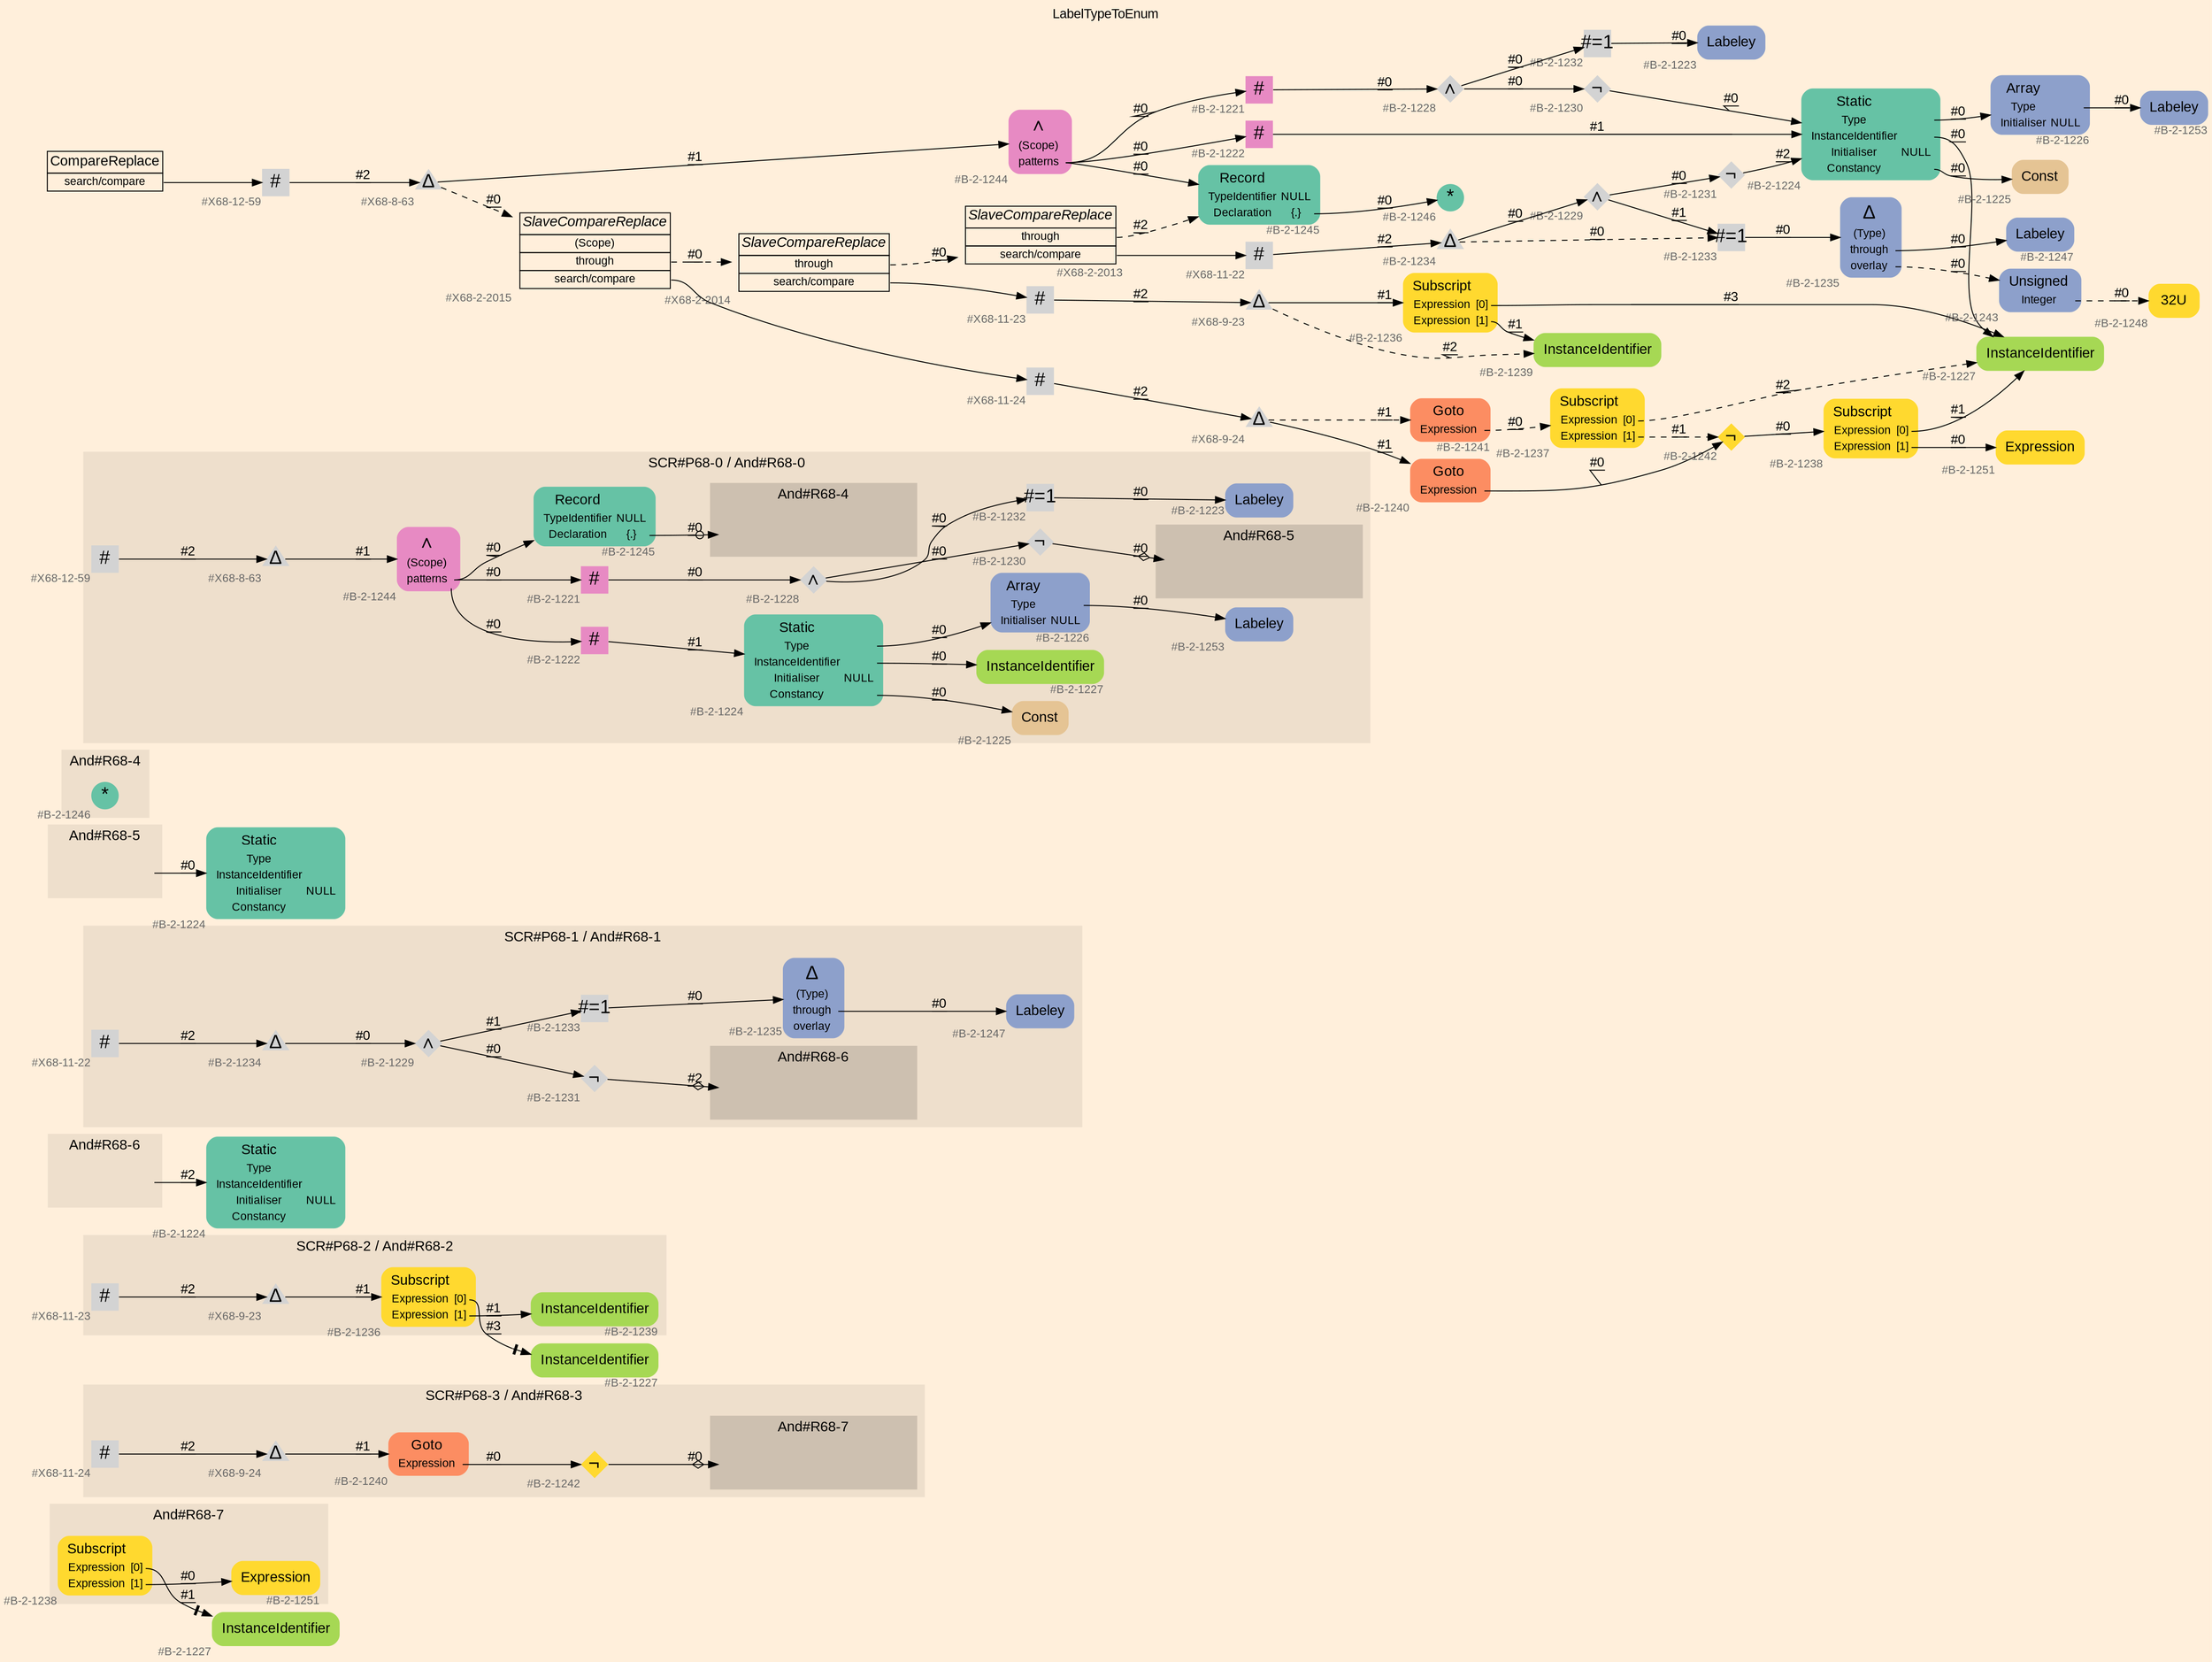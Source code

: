 digraph "LabelTypeToEnum" {
label = "LabelTypeToEnum"
labelloc = t
graph [
    rankdir = "LR"
    ranksep = 0.3
    bgcolor = antiquewhite1
    color = black
    fontcolor = black
    fontname = "Arial"
];
node [
    fontname = "Arial"
];
edge [
    fontname = "Arial"
];

// -------------------- figure And#R68-7 --------------------
// -------- region And#R68-7 ----------
subgraph "clusterAnd#R68-7" {
    label = "And#R68-7"
    style = "filled"
    color = antiquewhite2
    fontsize = "15"
    // -------- block And#R68-7/#B-2-1251 ----------
    "And#R68-7/#B-2-1251" [
        fillcolor = "/set28/6"
        xlabel = "#B-2-1251"
        fontsize = "12"
        fontcolor = grey40
        shape = "plaintext"
        label = <<TABLE BORDER="0" CELLBORDER="0" CELLSPACING="0">
         <TR><TD><FONT COLOR="black" POINT-SIZE="15">Expression</FONT></TD></TR>
        </TABLE>>
        style = "rounded,filled"
    ];
    
    // -------- block And#R68-7/#B-2-1238 ----------
    "And#R68-7/#B-2-1238" [
        fillcolor = "/set28/6"
        xlabel = "#B-2-1238"
        fontsize = "12"
        fontcolor = grey40
        shape = "plaintext"
        label = <<TABLE BORDER="0" CELLBORDER="0" CELLSPACING="0">
         <TR><TD><FONT COLOR="black" POINT-SIZE="15">Subscript</FONT></TD></TR>
         <TR><TD><FONT COLOR="black" POINT-SIZE="12">Expression</FONT></TD><TD PORT="port0"><FONT COLOR="black" POINT-SIZE="12">[0]</FONT></TD></TR>
         <TR><TD><FONT COLOR="black" POINT-SIZE="12">Expression</FONT></TD><TD PORT="port1"><FONT COLOR="black" POINT-SIZE="12">[1]</FONT></TD></TR>
        </TABLE>>
        style = "rounded,filled"
    ];
    
}

// -------- block And#R68-7/#B-2-1227 ----------
"And#R68-7/#B-2-1227" [
    fillcolor = "/set28/5"
    xlabel = "#B-2-1227"
    fontsize = "12"
    fontcolor = grey40
    shape = "plaintext"
    label = <<TABLE BORDER="0" CELLBORDER="0" CELLSPACING="0">
     <TR><TD><FONT COLOR="black" POINT-SIZE="15">InstanceIdentifier</FONT></TD></TR>
    </TABLE>>
    style = "rounded,filled"
];

"And#R68-7/#B-2-1238":port0 -> "And#R68-7/#B-2-1227" [
    arrowhead="normalnonetee"
    label = "#1"
    decorate = true
    color = black
    fontcolor = black
];

"And#R68-7/#B-2-1238":port1 -> "And#R68-7/#B-2-1251" [
    label = "#0"
    decorate = true
    color = black
    fontcolor = black
];


// -------------------- figure And#R68-3 --------------------
// -------- region And#R68-3 ----------
subgraph "clusterAnd#R68-3" {
    label = "SCR#P68-3 / And#R68-3"
    style = "filled"
    color = antiquewhite2
    fontsize = "15"
    // -------- block And#R68-3/#X68-11-24 ----------
    "And#R68-3/#X68-11-24" [
        xlabel = "#X68-11-24"
        fontsize = "12"
        fontcolor = grey40
        shape = "square"
        label = <<FONT COLOR="black" POINT-SIZE="20">#</FONT>>
        style = "filled"
        penwidth = 0.0
        fixedsize = true
        width = 0.4
        height = 0.4
    ];
    
    // -------- block And#R68-3/#X68-9-24 ----------
    "And#R68-3/#X68-9-24" [
        xlabel = "#X68-9-24"
        fontsize = "12"
        fontcolor = grey40
        shape = "triangle"
        label = <<FONT COLOR="black" POINT-SIZE="20">Δ</FONT>>
        style = "filled"
        penwidth = 0.0
        fixedsize = true
        width = 0.4
        height = 0.4
    ];
    
    // -------- block And#R68-3/#B-2-1242 ----------
    "And#R68-3/#B-2-1242" [
        fillcolor = "/set28/6"
        xlabel = "#B-2-1242"
        fontsize = "12"
        fontcolor = grey40
        shape = "diamond"
        label = <<FONT COLOR="black" POINT-SIZE="20">¬</FONT>>
        style = "filled"
        penwidth = 0.0
        fixedsize = true
        width = 0.4
        height = 0.4
    ];
    
    // -------- block And#R68-3/#B-2-1240 ----------
    "And#R68-3/#B-2-1240" [
        fillcolor = "/set28/2"
        xlabel = "#B-2-1240"
        fontsize = "12"
        fontcolor = grey40
        shape = "plaintext"
        label = <<TABLE BORDER="0" CELLBORDER="0" CELLSPACING="0">
         <TR><TD><FONT COLOR="black" POINT-SIZE="15">Goto</FONT></TD></TR>
         <TR><TD><FONT COLOR="black" POINT-SIZE="12">Expression</FONT></TD><TD PORT="port0"></TD></TR>
        </TABLE>>
        style = "rounded,filled"
    ];
    
    // -------- region And#R68-3/And#R68-7 ----------
    subgraph "clusterAnd#R68-3/And#R68-7" {
        label = "And#R68-7"
        style = "filled"
        color = antiquewhite3
        fontsize = "15"
        // -------- block And#R68-3/And#R68-7/#B-2-1238 ----------
        "And#R68-3/And#R68-7/#B-2-1238" [
            fillcolor = "/set28/6"
            xlabel = "#B-2-1238"
            fontsize = "12"
            fontcolor = grey40
            shape = "none"
            style = "invisible"
        ];
        
    }
    
}

"And#R68-3/#X68-11-24" -> "And#R68-3/#X68-9-24" [
    label = "#2"
    decorate = true
    color = black
    fontcolor = black
];

"And#R68-3/#X68-9-24" -> "And#R68-3/#B-2-1240" [
    label = "#1"
    decorate = true
    color = black
    fontcolor = black
];

"And#R68-3/#B-2-1242" -> "And#R68-3/And#R68-7/#B-2-1238" [
    arrowhead="normalnoneodiamond"
    label = "#0"
    decorate = true
    color = black
    fontcolor = black
];

"And#R68-3/#B-2-1240":port0 -> "And#R68-3/#B-2-1242" [
    label = "#0"
    decorate = true
    color = black
    fontcolor = black
];


// -------------------- figure And#R68-2 --------------------
// -------- region And#R68-2 ----------
subgraph "clusterAnd#R68-2" {
    label = "SCR#P68-2 / And#R68-2"
    style = "filled"
    color = antiquewhite2
    fontsize = "15"
    // -------- block And#R68-2/#B-2-1236 ----------
    "And#R68-2/#B-2-1236" [
        fillcolor = "/set28/6"
        xlabel = "#B-2-1236"
        fontsize = "12"
        fontcolor = grey40
        shape = "plaintext"
        label = <<TABLE BORDER="0" CELLBORDER="0" CELLSPACING="0">
         <TR><TD><FONT COLOR="black" POINT-SIZE="15">Subscript</FONT></TD></TR>
         <TR><TD><FONT COLOR="black" POINT-SIZE="12">Expression</FONT></TD><TD PORT="port0"><FONT COLOR="black" POINT-SIZE="12">[0]</FONT></TD></TR>
         <TR><TD><FONT COLOR="black" POINT-SIZE="12">Expression</FONT></TD><TD PORT="port1"><FONT COLOR="black" POINT-SIZE="12">[1]</FONT></TD></TR>
        </TABLE>>
        style = "rounded,filled"
    ];
    
    // -------- block And#R68-2/#X68-11-23 ----------
    "And#R68-2/#X68-11-23" [
        xlabel = "#X68-11-23"
        fontsize = "12"
        fontcolor = grey40
        shape = "square"
        label = <<FONT COLOR="black" POINT-SIZE="20">#</FONT>>
        style = "filled"
        penwidth = 0.0
        fixedsize = true
        width = 0.4
        height = 0.4
    ];
    
    // -------- block And#R68-2/#X68-9-23 ----------
    "And#R68-2/#X68-9-23" [
        xlabel = "#X68-9-23"
        fontsize = "12"
        fontcolor = grey40
        shape = "triangle"
        label = <<FONT COLOR="black" POINT-SIZE="20">Δ</FONT>>
        style = "filled"
        penwidth = 0.0
        fixedsize = true
        width = 0.4
        height = 0.4
    ];
    
    // -------- block And#R68-2/#B-2-1239 ----------
    "And#R68-2/#B-2-1239" [
        fillcolor = "/set28/5"
        xlabel = "#B-2-1239"
        fontsize = "12"
        fontcolor = grey40
        shape = "plaintext"
        label = <<TABLE BORDER="0" CELLBORDER="0" CELLSPACING="0">
         <TR><TD><FONT COLOR="black" POINT-SIZE="15">InstanceIdentifier</FONT></TD></TR>
        </TABLE>>
        style = "rounded,filled"
    ];
    
}

// -------- block And#R68-2/#B-2-1227 ----------
"And#R68-2/#B-2-1227" [
    fillcolor = "/set28/5"
    xlabel = "#B-2-1227"
    fontsize = "12"
    fontcolor = grey40
    shape = "plaintext"
    label = <<TABLE BORDER="0" CELLBORDER="0" CELLSPACING="0">
     <TR><TD><FONT COLOR="black" POINT-SIZE="15">InstanceIdentifier</FONT></TD></TR>
    </TABLE>>
    style = "rounded,filled"
];

"And#R68-2/#B-2-1236":port0 -> "And#R68-2/#B-2-1227" [
    arrowhead="normalnonetee"
    label = "#3"
    decorate = true
    color = black
    fontcolor = black
];

"And#R68-2/#B-2-1236":port1 -> "And#R68-2/#B-2-1239" [
    label = "#1"
    decorate = true
    color = black
    fontcolor = black
];

"And#R68-2/#X68-11-23" -> "And#R68-2/#X68-9-23" [
    label = "#2"
    decorate = true
    color = black
    fontcolor = black
];

"And#R68-2/#X68-9-23" -> "And#R68-2/#B-2-1236" [
    label = "#1"
    decorate = true
    color = black
    fontcolor = black
];


// -------------------- figure And#R68-6 --------------------
// -------- region And#R68-6 ----------
subgraph "clusterAnd#R68-6" {
    label = "And#R68-6"
    style = "filled"
    color = antiquewhite2
    fontsize = "15"
    // -------- block And#R68-6/IRIP ----------
    "And#R68-6/IRIP" [
        fontsize = "12"
        fontcolor = grey40
        shape = "none"
        style = "invisible"
    ];
    
}

// -------- block And#R68-6/#B-2-1224 ----------
"And#R68-6/#B-2-1224" [
    fillcolor = "/set28/1"
    xlabel = "#B-2-1224"
    fontsize = "12"
    fontcolor = grey40
    shape = "plaintext"
    label = <<TABLE BORDER="0" CELLBORDER="0" CELLSPACING="0">
     <TR><TD><FONT COLOR="black" POINT-SIZE="15">Static</FONT></TD></TR>
     <TR><TD><FONT COLOR="black" POINT-SIZE="12">Type</FONT></TD><TD PORT="port0"></TD></TR>
     <TR><TD><FONT COLOR="black" POINT-SIZE="12">InstanceIdentifier</FONT></TD><TD PORT="port1"></TD></TR>
     <TR><TD><FONT COLOR="black" POINT-SIZE="12">Initialiser</FONT></TD><TD PORT="port2"><FONT COLOR="black" POINT-SIZE="12">NULL</FONT></TD></TR>
     <TR><TD><FONT COLOR="black" POINT-SIZE="12">Constancy</FONT></TD><TD PORT="port3"></TD></TR>
    </TABLE>>
    style = "rounded,filled"
];

"And#R68-6/IRIP" -> "And#R68-6/#B-2-1224" [
    label = "#2"
    decorate = true
    color = black
    fontcolor = black
];


// -------------------- figure And#R68-1 --------------------
// -------- region And#R68-1 ----------
subgraph "clusterAnd#R68-1" {
    label = "SCR#P68-1 / And#R68-1"
    style = "filled"
    color = antiquewhite2
    fontsize = "15"
    // -------- block And#R68-1/#B-2-1229 ----------
    "And#R68-1/#B-2-1229" [
        xlabel = "#B-2-1229"
        fontsize = "12"
        fontcolor = grey40
        shape = "diamond"
        label = <<FONT COLOR="black" POINT-SIZE="20">∧</FONT>>
        style = "filled"
        penwidth = 0.0
        fixedsize = true
        width = 0.4
        height = 0.4
    ];
    
    // -------- block And#R68-1/#B-2-1247 ----------
    "And#R68-1/#B-2-1247" [
        fillcolor = "/set28/3"
        xlabel = "#B-2-1247"
        fontsize = "12"
        fontcolor = grey40
        shape = "plaintext"
        label = <<TABLE BORDER="0" CELLBORDER="0" CELLSPACING="0">
         <TR><TD><FONT COLOR="black" POINT-SIZE="15">Labeley</FONT></TD></TR>
        </TABLE>>
        style = "rounded,filled"
    ];
    
    // -------- block And#R68-1/#B-2-1231 ----------
    "And#R68-1/#B-2-1231" [
        xlabel = "#B-2-1231"
        fontsize = "12"
        fontcolor = grey40
        shape = "diamond"
        label = <<FONT COLOR="black" POINT-SIZE="20">¬</FONT>>
        style = "filled"
        penwidth = 0.0
        fixedsize = true
        width = 0.4
        height = 0.4
    ];
    
    // -------- block And#R68-1/#X68-11-22 ----------
    "And#R68-1/#X68-11-22" [
        xlabel = "#X68-11-22"
        fontsize = "12"
        fontcolor = grey40
        shape = "square"
        label = <<FONT COLOR="black" POINT-SIZE="20">#</FONT>>
        style = "filled"
        penwidth = 0.0
        fixedsize = true
        width = 0.4
        height = 0.4
    ];
    
    // -------- block And#R68-1/#B-2-1234 ----------
    "And#R68-1/#B-2-1234" [
        xlabel = "#B-2-1234"
        fontsize = "12"
        fontcolor = grey40
        shape = "triangle"
        label = <<FONT COLOR="black" POINT-SIZE="20">Δ</FONT>>
        style = "filled"
        penwidth = 0.0
        fixedsize = true
        width = 0.4
        height = 0.4
    ];
    
    // -------- block And#R68-1/#B-2-1233 ----------
    "And#R68-1/#B-2-1233" [
        xlabel = "#B-2-1233"
        fontsize = "12"
        fontcolor = grey40
        shape = "square"
        label = <<FONT COLOR="black" POINT-SIZE="20">#=1</FONT>>
        style = "filled"
        penwidth = 0.0
        fixedsize = true
        width = 0.4
        height = 0.4
    ];
    
    // -------- block And#R68-1/#B-2-1235 ----------
    "And#R68-1/#B-2-1235" [
        fillcolor = "/set28/3"
        xlabel = "#B-2-1235"
        fontsize = "12"
        fontcolor = grey40
        shape = "plaintext"
        label = <<TABLE BORDER="0" CELLBORDER="0" CELLSPACING="0">
         <TR><TD><FONT COLOR="black" POINT-SIZE="20">Δ</FONT></TD></TR>
         <TR><TD><FONT COLOR="black" POINT-SIZE="12">(Type)</FONT></TD><TD PORT="port0"></TD></TR>
         <TR><TD><FONT COLOR="black" POINT-SIZE="12">through</FONT></TD><TD PORT="port1"></TD></TR>
         <TR><TD><FONT COLOR="black" POINT-SIZE="12">overlay</FONT></TD><TD PORT="port2"></TD></TR>
        </TABLE>>
        style = "rounded,filled"
    ];
    
    // -------- region And#R68-1/And#R68-6 ----------
    subgraph "clusterAnd#R68-1/And#R68-6" {
        label = "And#R68-6"
        style = "filled"
        color = antiquewhite3
        fontsize = "15"
        // -------- block And#R68-1/And#R68-6/#B-2-1224 ----------
        "And#R68-1/And#R68-6/#B-2-1224" [
            fillcolor = "/set28/1"
            xlabel = "#B-2-1224"
            fontsize = "12"
            fontcolor = grey40
            shape = "none"
            style = "invisible"
        ];
        
    }
    
}

"And#R68-1/#B-2-1229" -> "And#R68-1/#B-2-1233" [
    label = "#1"
    decorate = true
    color = black
    fontcolor = black
];

"And#R68-1/#B-2-1229" -> "And#R68-1/#B-2-1231" [
    label = "#0"
    decorate = true
    color = black
    fontcolor = black
];

"And#R68-1/#B-2-1231" -> "And#R68-1/And#R68-6/#B-2-1224" [
    arrowhead="normalnoneodiamond"
    label = "#2"
    decorate = true
    color = black
    fontcolor = black
];

"And#R68-1/#X68-11-22" -> "And#R68-1/#B-2-1234" [
    label = "#2"
    decorate = true
    color = black
    fontcolor = black
];

"And#R68-1/#B-2-1234" -> "And#R68-1/#B-2-1229" [
    label = "#0"
    decorate = true
    color = black
    fontcolor = black
];

"And#R68-1/#B-2-1233" -> "And#R68-1/#B-2-1235" [
    label = "#0"
    decorate = true
    color = black
    fontcolor = black
];

"And#R68-1/#B-2-1235":port1 -> "And#R68-1/#B-2-1247" [
    label = "#0"
    decorate = true
    color = black
    fontcolor = black
];


// -------------------- figure And#R68-5 --------------------
// -------- region And#R68-5 ----------
subgraph "clusterAnd#R68-5" {
    label = "And#R68-5"
    style = "filled"
    color = antiquewhite2
    fontsize = "15"
    // -------- block And#R68-5/IRIP ----------
    "And#R68-5/IRIP" [
        fontsize = "12"
        fontcolor = grey40
        shape = "none"
        style = "invisible"
    ];
    
}

// -------- block And#R68-5/#B-2-1224 ----------
"And#R68-5/#B-2-1224" [
    fillcolor = "/set28/1"
    xlabel = "#B-2-1224"
    fontsize = "12"
    fontcolor = grey40
    shape = "plaintext"
    label = <<TABLE BORDER="0" CELLBORDER="0" CELLSPACING="0">
     <TR><TD><FONT COLOR="black" POINT-SIZE="15">Static</FONT></TD></TR>
     <TR><TD><FONT COLOR="black" POINT-SIZE="12">Type</FONT></TD><TD PORT="port0"></TD></TR>
     <TR><TD><FONT COLOR="black" POINT-SIZE="12">InstanceIdentifier</FONT></TD><TD PORT="port1"></TD></TR>
     <TR><TD><FONT COLOR="black" POINT-SIZE="12">Initialiser</FONT></TD><TD PORT="port2"><FONT COLOR="black" POINT-SIZE="12">NULL</FONT></TD></TR>
     <TR><TD><FONT COLOR="black" POINT-SIZE="12">Constancy</FONT></TD><TD PORT="port3"></TD></TR>
    </TABLE>>
    style = "rounded,filled"
];

"And#R68-5/IRIP" -> "And#R68-5/#B-2-1224" [
    label = "#0"
    decorate = true
    color = black
    fontcolor = black
];


// -------------------- figure And#R68-4 --------------------
// -------- region And#R68-4 ----------
subgraph "clusterAnd#R68-4" {
    label = "And#R68-4"
    style = "filled"
    color = antiquewhite2
    fontsize = "15"
    // -------- block And#R68-4/#B-2-1246 ----------
    "And#R68-4/#B-2-1246" [
        fillcolor = "/set28/1"
        xlabel = "#B-2-1246"
        fontsize = "12"
        fontcolor = grey40
        shape = "circle"
        label = <<FONT COLOR="black" POINT-SIZE="20">*</FONT>>
        style = "filled"
        penwidth = 0.0
        fixedsize = true
        width = 0.4
        height = 0.4
    ];
    
}


// -------------------- figure And#R68-0 --------------------
// -------- region And#R68-0 ----------
subgraph "clusterAnd#R68-0" {
    label = "SCR#P68-0 / And#R68-0"
    style = "filled"
    color = antiquewhite2
    fontsize = "15"
    // -------- block And#R68-0/#B-2-1228 ----------
    "And#R68-0/#B-2-1228" [
        xlabel = "#B-2-1228"
        fontsize = "12"
        fontcolor = grey40
        shape = "diamond"
        label = <<FONT COLOR="black" POINT-SIZE="20">∧</FONT>>
        style = "filled"
        penwidth = 0.0
        fixedsize = true
        width = 0.4
        height = 0.4
    ];
    
    // -------- block And#R68-0/#X68-8-63 ----------
    "And#R68-0/#X68-8-63" [
        xlabel = "#X68-8-63"
        fontsize = "12"
        fontcolor = grey40
        shape = "triangle"
        label = <<FONT COLOR="black" POINT-SIZE="20">Δ</FONT>>
        style = "filled"
        penwidth = 0.0
        fixedsize = true
        width = 0.4
        height = 0.4
    ];
    
    // -------- block And#R68-0/#X68-12-59 ----------
    "And#R68-0/#X68-12-59" [
        xlabel = "#X68-12-59"
        fontsize = "12"
        fontcolor = grey40
        shape = "square"
        label = <<FONT COLOR="black" POINT-SIZE="20">#</FONT>>
        style = "filled"
        penwidth = 0.0
        fixedsize = true
        width = 0.4
        height = 0.4
    ];
    
    // -------- block And#R68-0/#B-2-1232 ----------
    "And#R68-0/#B-2-1232" [
        xlabel = "#B-2-1232"
        fontsize = "12"
        fontcolor = grey40
        shape = "square"
        label = <<FONT COLOR="black" POINT-SIZE="20">#=1</FONT>>
        style = "filled"
        penwidth = 0.0
        fixedsize = true
        width = 0.4
        height = 0.4
    ];
    
    // -------- block And#R68-0/#B-2-1222 ----------
    "And#R68-0/#B-2-1222" [
        fillcolor = "/set28/4"
        xlabel = "#B-2-1222"
        fontsize = "12"
        fontcolor = grey40
        shape = "square"
        label = <<FONT COLOR="black" POINT-SIZE="20">#</FONT>>
        style = "filled"
        penwidth = 0.0
        fixedsize = true
        width = 0.4
        height = 0.4
    ];
    
    // -------- block And#R68-0/#B-2-1224 ----------
    "And#R68-0/#B-2-1224" [
        fillcolor = "/set28/1"
        xlabel = "#B-2-1224"
        fontsize = "12"
        fontcolor = grey40
        shape = "plaintext"
        label = <<TABLE BORDER="0" CELLBORDER="0" CELLSPACING="0">
         <TR><TD><FONT COLOR="black" POINT-SIZE="15">Static</FONT></TD></TR>
         <TR><TD><FONT COLOR="black" POINT-SIZE="12">Type</FONT></TD><TD PORT="port0"></TD></TR>
         <TR><TD><FONT COLOR="black" POINT-SIZE="12">InstanceIdentifier</FONT></TD><TD PORT="port1"></TD></TR>
         <TR><TD><FONT COLOR="black" POINT-SIZE="12">Initialiser</FONT></TD><TD PORT="port2"><FONT COLOR="black" POINT-SIZE="12">NULL</FONT></TD></TR>
         <TR><TD><FONT COLOR="black" POINT-SIZE="12">Constancy</FONT></TD><TD PORT="port3"></TD></TR>
        </TABLE>>
        style = "rounded,filled"
    ];
    
    // -------- block And#R68-0/#B-2-1227 ----------
    "And#R68-0/#B-2-1227" [
        fillcolor = "/set28/5"
        xlabel = "#B-2-1227"
        fontsize = "12"
        fontcolor = grey40
        shape = "plaintext"
        label = <<TABLE BORDER="0" CELLBORDER="0" CELLSPACING="0">
         <TR><TD><FONT COLOR="black" POINT-SIZE="15">InstanceIdentifier</FONT></TD></TR>
        </TABLE>>
        style = "rounded,filled"
    ];
    
    // -------- block And#R68-0/#B-2-1244 ----------
    "And#R68-0/#B-2-1244" [
        fillcolor = "/set28/4"
        xlabel = "#B-2-1244"
        fontsize = "12"
        fontcolor = grey40
        shape = "plaintext"
        label = <<TABLE BORDER="0" CELLBORDER="0" CELLSPACING="0">
         <TR><TD><FONT COLOR="black" POINT-SIZE="20">∧</FONT></TD></TR>
         <TR><TD><FONT COLOR="black" POINT-SIZE="12">(Scope)</FONT></TD><TD PORT="port0"></TD></TR>
         <TR><TD><FONT COLOR="black" POINT-SIZE="12">patterns</FONT></TD><TD PORT="port1"></TD></TR>
        </TABLE>>
        style = "rounded,filled"
    ];
    
    // -------- block And#R68-0/#B-2-1221 ----------
    "And#R68-0/#B-2-1221" [
        fillcolor = "/set28/4"
        xlabel = "#B-2-1221"
        fontsize = "12"
        fontcolor = grey40
        shape = "square"
        label = <<FONT COLOR="black" POINT-SIZE="20">#</FONT>>
        style = "filled"
        penwidth = 0.0
        fixedsize = true
        width = 0.4
        height = 0.4
    ];
    
    // -------- block And#R68-0/#B-2-1226 ----------
    "And#R68-0/#B-2-1226" [
        fillcolor = "/set28/3"
        xlabel = "#B-2-1226"
        fontsize = "12"
        fontcolor = grey40
        shape = "plaintext"
        label = <<TABLE BORDER="0" CELLBORDER="0" CELLSPACING="0">
         <TR><TD><FONT COLOR="black" POINT-SIZE="15">Array</FONT></TD></TR>
         <TR><TD><FONT COLOR="black" POINT-SIZE="12">Type</FONT></TD><TD PORT="port0"></TD></TR>
         <TR><TD><FONT COLOR="black" POINT-SIZE="12">Initialiser</FONT></TD><TD PORT="port1"><FONT COLOR="black" POINT-SIZE="12">NULL</FONT></TD></TR>
        </TABLE>>
        style = "rounded,filled"
    ];
    
    // -------- block And#R68-0/#B-2-1223 ----------
    "And#R68-0/#B-2-1223" [
        fillcolor = "/set28/3"
        xlabel = "#B-2-1223"
        fontsize = "12"
        fontcolor = grey40
        shape = "plaintext"
        label = <<TABLE BORDER="0" CELLBORDER="0" CELLSPACING="0">
         <TR><TD><FONT COLOR="black" POINT-SIZE="15">Labeley</FONT></TD></TR>
        </TABLE>>
        style = "rounded,filled"
    ];
    
    // -------- block And#R68-0/#B-2-1225 ----------
    "And#R68-0/#B-2-1225" [
        fillcolor = "/set28/7"
        xlabel = "#B-2-1225"
        fontsize = "12"
        fontcolor = grey40
        shape = "plaintext"
        label = <<TABLE BORDER="0" CELLBORDER="0" CELLSPACING="0">
         <TR><TD><FONT COLOR="black" POINT-SIZE="15">Const</FONT></TD></TR>
        </TABLE>>
        style = "rounded,filled"
    ];
    
    // -------- block And#R68-0/#B-2-1245 ----------
    "And#R68-0/#B-2-1245" [
        fillcolor = "/set28/1"
        xlabel = "#B-2-1245"
        fontsize = "12"
        fontcolor = grey40
        shape = "plaintext"
        label = <<TABLE BORDER="0" CELLBORDER="0" CELLSPACING="0">
         <TR><TD><FONT COLOR="black" POINT-SIZE="15">Record</FONT></TD></TR>
         <TR><TD><FONT COLOR="black" POINT-SIZE="12">TypeIdentifier</FONT></TD><TD PORT="port0"><FONT COLOR="black" POINT-SIZE="12">NULL</FONT></TD></TR>
         <TR><TD><FONT COLOR="black" POINT-SIZE="12">Declaration</FONT></TD><TD PORT="port1"><FONT COLOR="black" POINT-SIZE="12">{.}</FONT></TD></TR>
        </TABLE>>
        style = "rounded,filled"
    ];
    
    // -------- block And#R68-0/#B-2-1230 ----------
    "And#R68-0/#B-2-1230" [
        xlabel = "#B-2-1230"
        fontsize = "12"
        fontcolor = grey40
        shape = "diamond"
        label = <<FONT COLOR="black" POINT-SIZE="20">¬</FONT>>
        style = "filled"
        penwidth = 0.0
        fixedsize = true
        width = 0.4
        height = 0.4
    ];
    
    // -------- block And#R68-0/#B-2-1253 ----------
    "And#R68-0/#B-2-1253" [
        fillcolor = "/set28/3"
        xlabel = "#B-2-1253"
        fontsize = "12"
        fontcolor = grey40
        shape = "plaintext"
        label = <<TABLE BORDER="0" CELLBORDER="0" CELLSPACING="0">
         <TR><TD><FONT COLOR="black" POINT-SIZE="15">Labeley</FONT></TD></TR>
        </TABLE>>
        style = "rounded,filled"
    ];
    
    // -------- region And#R68-0/And#R68-4 ----------
    subgraph "clusterAnd#R68-0/And#R68-4" {
        label = "And#R68-4"
        style = "filled"
        color = antiquewhite3
        fontsize = "15"
        // -------- block And#R68-0/And#R68-4/#B-2-1246 ----------
        "And#R68-0/And#R68-4/#B-2-1246" [
            fillcolor = "/set28/1"
            xlabel = "#B-2-1246"
            fontsize = "12"
            fontcolor = grey40
            shape = "none"
            style = "invisible"
        ];
        
    }
    
    // -------- region And#R68-0/And#R68-5 ----------
    subgraph "clusterAnd#R68-0/And#R68-5" {
        label = "And#R68-5"
        style = "filled"
        color = antiquewhite3
        fontsize = "15"
        // -------- block And#R68-0/And#R68-5/#B-2-1224 ----------
        "And#R68-0/And#R68-5/#B-2-1224" [
            fillcolor = "/set28/1"
            xlabel = "#B-2-1224"
            fontsize = "12"
            fontcolor = grey40
            shape = "none"
            style = "invisible"
        ];
        
    }
    
}

"And#R68-0/#B-2-1228" -> "And#R68-0/#B-2-1232" [
    label = "#0"
    decorate = true
    color = black
    fontcolor = black
];

"And#R68-0/#B-2-1228" -> "And#R68-0/#B-2-1230" [
    label = "#0"
    decorate = true
    color = black
    fontcolor = black
];

"And#R68-0/#X68-8-63" -> "And#R68-0/#B-2-1244" [
    label = "#1"
    decorate = true
    color = black
    fontcolor = black
];

"And#R68-0/#X68-12-59" -> "And#R68-0/#X68-8-63" [
    label = "#2"
    decorate = true
    color = black
    fontcolor = black
];

"And#R68-0/#B-2-1232" -> "And#R68-0/#B-2-1223" [
    label = "#0"
    decorate = true
    color = black
    fontcolor = black
];

"And#R68-0/#B-2-1222" -> "And#R68-0/#B-2-1224" [
    label = "#1"
    decorate = true
    color = black
    fontcolor = black
];

"And#R68-0/#B-2-1224":port0 -> "And#R68-0/#B-2-1226" [
    label = "#0"
    decorate = true
    color = black
    fontcolor = black
];

"And#R68-0/#B-2-1224":port1 -> "And#R68-0/#B-2-1227" [
    label = "#0"
    decorate = true
    color = black
    fontcolor = black
];

"And#R68-0/#B-2-1224":port3 -> "And#R68-0/#B-2-1225" [
    label = "#0"
    decorate = true
    color = black
    fontcolor = black
];

"And#R68-0/#B-2-1244":port1 -> "And#R68-0/#B-2-1245" [
    label = "#0"
    decorate = true
    color = black
    fontcolor = black
];

"And#R68-0/#B-2-1244":port1 -> "And#R68-0/#B-2-1221" [
    label = "#0"
    decorate = true
    color = black
    fontcolor = black
];

"And#R68-0/#B-2-1244":port1 -> "And#R68-0/#B-2-1222" [
    label = "#0"
    decorate = true
    color = black
    fontcolor = black
];

"And#R68-0/#B-2-1221" -> "And#R68-0/#B-2-1228" [
    label = "#0"
    decorate = true
    color = black
    fontcolor = black
];

"And#R68-0/#B-2-1226":port0 -> "And#R68-0/#B-2-1253" [
    label = "#0"
    decorate = true
    color = black
    fontcolor = black
];

"And#R68-0/#B-2-1245":port1 -> "And#R68-0/And#R68-4/#B-2-1246" [
    arrowhead="normalnoneodot"
    label = "#0"
    decorate = true
    color = black
    fontcolor = black
];

"And#R68-0/#B-2-1230" -> "And#R68-0/And#R68-5/#B-2-1224" [
    arrowhead="normalnoneodiamond"
    label = "#0"
    decorate = true
    color = black
    fontcolor = black
];


// -------------------- transformation figure --------------------
// -------- block CR#X68-10-68 ----------
"CR#X68-10-68" [
    fillcolor = antiquewhite1
    fontsize = "12"
    fontcolor = grey40
    shape = "plaintext"
    label = <<TABLE BORDER="0" CELLBORDER="1" CELLSPACING="0">
     <TR><TD><FONT COLOR="black" POINT-SIZE="15">CompareReplace</FONT></TD></TR>
     <TR><TD PORT="port0"><FONT COLOR="black" POINT-SIZE="12">search/compare</FONT></TD></TR>
    </TABLE>>
    style = "filled"
    color = black
];

// -------- block #X68-12-59 ----------
"#X68-12-59" [
    xlabel = "#X68-12-59"
    fontsize = "12"
    fontcolor = grey40
    shape = "square"
    label = <<FONT COLOR="black" POINT-SIZE="20">#</FONT>>
    style = "filled"
    penwidth = 0.0
    fixedsize = true
    width = 0.4
    height = 0.4
];

// -------- block #X68-8-63 ----------
"#X68-8-63" [
    xlabel = "#X68-8-63"
    fontsize = "12"
    fontcolor = grey40
    shape = "triangle"
    label = <<FONT COLOR="black" POINT-SIZE="20">Δ</FONT>>
    style = "filled"
    penwidth = 0.0
    fixedsize = true
    width = 0.4
    height = 0.4
];

// -------- block #B-2-1244 ----------
"#B-2-1244" [
    fillcolor = "/set28/4"
    xlabel = "#B-2-1244"
    fontsize = "12"
    fontcolor = grey40
    shape = "plaintext"
    label = <<TABLE BORDER="0" CELLBORDER="0" CELLSPACING="0">
     <TR><TD><FONT COLOR="black" POINT-SIZE="20">∧</FONT></TD></TR>
     <TR><TD><FONT COLOR="black" POINT-SIZE="12">(Scope)</FONT></TD><TD PORT="port0"></TD></TR>
     <TR><TD><FONT COLOR="black" POINT-SIZE="12">patterns</FONT></TD><TD PORT="port1"></TD></TR>
    </TABLE>>
    style = "rounded,filled"
];

// -------- block #B-2-1245 ----------
"#B-2-1245" [
    fillcolor = "/set28/1"
    xlabel = "#B-2-1245"
    fontsize = "12"
    fontcolor = grey40
    shape = "plaintext"
    label = <<TABLE BORDER="0" CELLBORDER="0" CELLSPACING="0">
     <TR><TD><FONT COLOR="black" POINT-SIZE="15">Record</FONT></TD></TR>
     <TR><TD><FONT COLOR="black" POINT-SIZE="12">TypeIdentifier</FONT></TD><TD PORT="port0"><FONT COLOR="black" POINT-SIZE="12">NULL</FONT></TD></TR>
     <TR><TD><FONT COLOR="black" POINT-SIZE="12">Declaration</FONT></TD><TD PORT="port1"><FONT COLOR="black" POINT-SIZE="12">{.}</FONT></TD></TR>
    </TABLE>>
    style = "rounded,filled"
];

// -------- block #B-2-1246 ----------
"#B-2-1246" [
    fillcolor = "/set28/1"
    xlabel = "#B-2-1246"
    fontsize = "12"
    fontcolor = grey40
    shape = "circle"
    label = <<FONT COLOR="black" POINT-SIZE="20">*</FONT>>
    style = "filled"
    penwidth = 0.0
    fixedsize = true
    width = 0.4
    height = 0.4
];

// -------- block #B-2-1221 ----------
"#B-2-1221" [
    fillcolor = "/set28/4"
    xlabel = "#B-2-1221"
    fontsize = "12"
    fontcolor = grey40
    shape = "square"
    label = <<FONT COLOR="black" POINT-SIZE="20">#</FONT>>
    style = "filled"
    penwidth = 0.0
    fixedsize = true
    width = 0.4
    height = 0.4
];

// -------- block #B-2-1228 ----------
"#B-2-1228" [
    xlabel = "#B-2-1228"
    fontsize = "12"
    fontcolor = grey40
    shape = "diamond"
    label = <<FONT COLOR="black" POINT-SIZE="20">∧</FONT>>
    style = "filled"
    penwidth = 0.0
    fixedsize = true
    width = 0.4
    height = 0.4
];

// -------- block #B-2-1232 ----------
"#B-2-1232" [
    xlabel = "#B-2-1232"
    fontsize = "12"
    fontcolor = grey40
    shape = "square"
    label = <<FONT COLOR="black" POINT-SIZE="20">#=1</FONT>>
    style = "filled"
    penwidth = 0.0
    fixedsize = true
    width = 0.4
    height = 0.4
];

// -------- block #B-2-1223 ----------
"#B-2-1223" [
    fillcolor = "/set28/3"
    xlabel = "#B-2-1223"
    fontsize = "12"
    fontcolor = grey40
    shape = "plaintext"
    label = <<TABLE BORDER="0" CELLBORDER="0" CELLSPACING="0">
     <TR><TD><FONT COLOR="black" POINT-SIZE="15">Labeley</FONT></TD></TR>
    </TABLE>>
    style = "rounded,filled"
];

// -------- block #B-2-1230 ----------
"#B-2-1230" [
    xlabel = "#B-2-1230"
    fontsize = "12"
    fontcolor = grey40
    shape = "diamond"
    label = <<FONT COLOR="black" POINT-SIZE="20">¬</FONT>>
    style = "filled"
    penwidth = 0.0
    fixedsize = true
    width = 0.4
    height = 0.4
];

// -------- block #B-2-1224 ----------
"#B-2-1224" [
    fillcolor = "/set28/1"
    xlabel = "#B-2-1224"
    fontsize = "12"
    fontcolor = grey40
    shape = "plaintext"
    label = <<TABLE BORDER="0" CELLBORDER="0" CELLSPACING="0">
     <TR><TD><FONT COLOR="black" POINT-SIZE="15">Static</FONT></TD></TR>
     <TR><TD><FONT COLOR="black" POINT-SIZE="12">Type</FONT></TD><TD PORT="port0"></TD></TR>
     <TR><TD><FONT COLOR="black" POINT-SIZE="12">InstanceIdentifier</FONT></TD><TD PORT="port1"></TD></TR>
     <TR><TD><FONT COLOR="black" POINT-SIZE="12">Initialiser</FONT></TD><TD PORT="port2"><FONT COLOR="black" POINT-SIZE="12">NULL</FONT></TD></TR>
     <TR><TD><FONT COLOR="black" POINT-SIZE="12">Constancy</FONT></TD><TD PORT="port3"></TD></TR>
    </TABLE>>
    style = "rounded,filled"
];

// -------- block #B-2-1226 ----------
"#B-2-1226" [
    fillcolor = "/set28/3"
    xlabel = "#B-2-1226"
    fontsize = "12"
    fontcolor = grey40
    shape = "plaintext"
    label = <<TABLE BORDER="0" CELLBORDER="0" CELLSPACING="0">
     <TR><TD><FONT COLOR="black" POINT-SIZE="15">Array</FONT></TD></TR>
     <TR><TD><FONT COLOR="black" POINT-SIZE="12">Type</FONT></TD><TD PORT="port0"></TD></TR>
     <TR><TD><FONT COLOR="black" POINT-SIZE="12">Initialiser</FONT></TD><TD PORT="port1"><FONT COLOR="black" POINT-SIZE="12">NULL</FONT></TD></TR>
    </TABLE>>
    style = "rounded,filled"
];

// -------- block #B-2-1253 ----------
"#B-2-1253" [
    fillcolor = "/set28/3"
    xlabel = "#B-2-1253"
    fontsize = "12"
    fontcolor = grey40
    shape = "plaintext"
    label = <<TABLE BORDER="0" CELLBORDER="0" CELLSPACING="0">
     <TR><TD><FONT COLOR="black" POINT-SIZE="15">Labeley</FONT></TD></TR>
    </TABLE>>
    style = "rounded,filled"
];

// -------- block #B-2-1227 ----------
"#B-2-1227" [
    fillcolor = "/set28/5"
    xlabel = "#B-2-1227"
    fontsize = "12"
    fontcolor = grey40
    shape = "plaintext"
    label = <<TABLE BORDER="0" CELLBORDER="0" CELLSPACING="0">
     <TR><TD><FONT COLOR="black" POINT-SIZE="15">InstanceIdentifier</FONT></TD></TR>
    </TABLE>>
    style = "rounded,filled"
];

// -------- block #B-2-1225 ----------
"#B-2-1225" [
    fillcolor = "/set28/7"
    xlabel = "#B-2-1225"
    fontsize = "12"
    fontcolor = grey40
    shape = "plaintext"
    label = <<TABLE BORDER="0" CELLBORDER="0" CELLSPACING="0">
     <TR><TD><FONT COLOR="black" POINT-SIZE="15">Const</FONT></TD></TR>
    </TABLE>>
    style = "rounded,filled"
];

// -------- block #B-2-1222 ----------
"#B-2-1222" [
    fillcolor = "/set28/4"
    xlabel = "#B-2-1222"
    fontsize = "12"
    fontcolor = grey40
    shape = "square"
    label = <<FONT COLOR="black" POINT-SIZE="20">#</FONT>>
    style = "filled"
    penwidth = 0.0
    fixedsize = true
    width = 0.4
    height = 0.4
];

// -------- block #X68-2-2015 ----------
"#X68-2-2015" [
    fillcolor = antiquewhite1
    xlabel = "#X68-2-2015"
    fontsize = "12"
    fontcolor = grey40
    shape = "plaintext"
    label = <<TABLE BORDER="0" CELLBORDER="1" CELLSPACING="0">
     <TR><TD><FONT COLOR="black" POINT-SIZE="15"><I>SlaveCompareReplace</I></FONT></TD></TR>
     <TR><TD PORT="port0"><FONT COLOR="black" POINT-SIZE="12">(Scope)</FONT></TD></TR>
     <TR><TD PORT="port1"><FONT COLOR="black" POINT-SIZE="12">through</FONT></TD></TR>
     <TR><TD PORT="port2"><FONT COLOR="black" POINT-SIZE="12">search/compare</FONT></TD></TR>
    </TABLE>>
    style = "filled"
    color = black
];

// -------- block #X68-2-2014 ----------
"#X68-2-2014" [
    fillcolor = antiquewhite1
    xlabel = "#X68-2-2014"
    fontsize = "12"
    fontcolor = grey40
    shape = "plaintext"
    label = <<TABLE BORDER="0" CELLBORDER="1" CELLSPACING="0">
     <TR><TD><FONT COLOR="black" POINT-SIZE="15"><I>SlaveCompareReplace</I></FONT></TD></TR>
     <TR><TD PORT="port0"><FONT COLOR="black" POINT-SIZE="12">through</FONT></TD></TR>
     <TR><TD PORT="port1"><FONT COLOR="black" POINT-SIZE="12">search/compare</FONT></TD></TR>
    </TABLE>>
    style = "filled"
    color = black
];

// -------- block #X68-2-2013 ----------
"#X68-2-2013" [
    fillcolor = antiquewhite1
    xlabel = "#X68-2-2013"
    fontsize = "12"
    fontcolor = grey40
    shape = "plaintext"
    label = <<TABLE BORDER="0" CELLBORDER="1" CELLSPACING="0">
     <TR><TD><FONT COLOR="black" POINT-SIZE="15"><I>SlaveCompareReplace</I></FONT></TD></TR>
     <TR><TD PORT="port0"><FONT COLOR="black" POINT-SIZE="12">through</FONT></TD></TR>
     <TR><TD PORT="port1"><FONT COLOR="black" POINT-SIZE="12">search/compare</FONT></TD></TR>
    </TABLE>>
    style = "filled"
    color = black
];

// -------- block #X68-11-22 ----------
"#X68-11-22" [
    xlabel = "#X68-11-22"
    fontsize = "12"
    fontcolor = grey40
    shape = "square"
    label = <<FONT COLOR="black" POINT-SIZE="20">#</FONT>>
    style = "filled"
    penwidth = 0.0
    fixedsize = true
    width = 0.4
    height = 0.4
];

// -------- block #B-2-1234 ----------
"#B-2-1234" [
    xlabel = "#B-2-1234"
    fontsize = "12"
    fontcolor = grey40
    shape = "triangle"
    label = <<FONT COLOR="black" POINT-SIZE="20">Δ</FONT>>
    style = "filled"
    penwidth = 0.0
    fixedsize = true
    width = 0.4
    height = 0.4
];

// -------- block #B-2-1229 ----------
"#B-2-1229" [
    xlabel = "#B-2-1229"
    fontsize = "12"
    fontcolor = grey40
    shape = "diamond"
    label = <<FONT COLOR="black" POINT-SIZE="20">∧</FONT>>
    style = "filled"
    penwidth = 0.0
    fixedsize = true
    width = 0.4
    height = 0.4
];

// -------- block #B-2-1233 ----------
"#B-2-1233" [
    xlabel = "#B-2-1233"
    fontsize = "12"
    fontcolor = grey40
    shape = "square"
    label = <<FONT COLOR="black" POINT-SIZE="20">#=1</FONT>>
    style = "filled"
    penwidth = 0.0
    fixedsize = true
    width = 0.4
    height = 0.4
];

// -------- block #B-2-1235 ----------
"#B-2-1235" [
    fillcolor = "/set28/3"
    xlabel = "#B-2-1235"
    fontsize = "12"
    fontcolor = grey40
    shape = "plaintext"
    label = <<TABLE BORDER="0" CELLBORDER="0" CELLSPACING="0">
     <TR><TD><FONT COLOR="black" POINT-SIZE="20">Δ</FONT></TD></TR>
     <TR><TD><FONT COLOR="black" POINT-SIZE="12">(Type)</FONT></TD><TD PORT="port0"></TD></TR>
     <TR><TD><FONT COLOR="black" POINT-SIZE="12">through</FONT></TD><TD PORT="port1"></TD></TR>
     <TR><TD><FONT COLOR="black" POINT-SIZE="12">overlay</FONT></TD><TD PORT="port2"></TD></TR>
    </TABLE>>
    style = "rounded,filled"
];

// -------- block #B-2-1247 ----------
"#B-2-1247" [
    fillcolor = "/set28/3"
    xlabel = "#B-2-1247"
    fontsize = "12"
    fontcolor = grey40
    shape = "plaintext"
    label = <<TABLE BORDER="0" CELLBORDER="0" CELLSPACING="0">
     <TR><TD><FONT COLOR="black" POINT-SIZE="15">Labeley</FONT></TD></TR>
    </TABLE>>
    style = "rounded,filled"
];

// -------- block #B-2-1243 ----------
"#B-2-1243" [
    fillcolor = "/set28/3"
    xlabel = "#B-2-1243"
    fontsize = "12"
    fontcolor = grey40
    shape = "plaintext"
    label = <<TABLE BORDER="0" CELLBORDER="0" CELLSPACING="0">
     <TR><TD><FONT COLOR="black" POINT-SIZE="15">Unsigned</FONT></TD></TR>
     <TR><TD><FONT COLOR="black" POINT-SIZE="12">Integer</FONT></TD><TD PORT="port0"></TD></TR>
    </TABLE>>
    style = "rounded,filled"
];

// -------- block #B-2-1248 ----------
"#B-2-1248" [
    fillcolor = "/set28/6"
    xlabel = "#B-2-1248"
    fontsize = "12"
    fontcolor = grey40
    shape = "plaintext"
    label = <<TABLE BORDER="0" CELLBORDER="0" CELLSPACING="0">
     <TR><TD><FONT COLOR="black" POINT-SIZE="15">32U</FONT></TD></TR>
    </TABLE>>
    style = "rounded,filled"
];

// -------- block #B-2-1231 ----------
"#B-2-1231" [
    xlabel = "#B-2-1231"
    fontsize = "12"
    fontcolor = grey40
    shape = "diamond"
    label = <<FONT COLOR="black" POINT-SIZE="20">¬</FONT>>
    style = "filled"
    penwidth = 0.0
    fixedsize = true
    width = 0.4
    height = 0.4
];

// -------- block #X68-11-23 ----------
"#X68-11-23" [
    xlabel = "#X68-11-23"
    fontsize = "12"
    fontcolor = grey40
    shape = "square"
    label = <<FONT COLOR="black" POINT-SIZE="20">#</FONT>>
    style = "filled"
    penwidth = 0.0
    fixedsize = true
    width = 0.4
    height = 0.4
];

// -------- block #X68-9-23 ----------
"#X68-9-23" [
    xlabel = "#X68-9-23"
    fontsize = "12"
    fontcolor = grey40
    shape = "triangle"
    label = <<FONT COLOR="black" POINT-SIZE="20">Δ</FONT>>
    style = "filled"
    penwidth = 0.0
    fixedsize = true
    width = 0.4
    height = 0.4
];

// -------- block #B-2-1236 ----------
"#B-2-1236" [
    fillcolor = "/set28/6"
    xlabel = "#B-2-1236"
    fontsize = "12"
    fontcolor = grey40
    shape = "plaintext"
    label = <<TABLE BORDER="0" CELLBORDER="0" CELLSPACING="0">
     <TR><TD><FONT COLOR="black" POINT-SIZE="15">Subscript</FONT></TD></TR>
     <TR><TD><FONT COLOR="black" POINT-SIZE="12">Expression</FONT></TD><TD PORT="port0"><FONT COLOR="black" POINT-SIZE="12">[0]</FONT></TD></TR>
     <TR><TD><FONT COLOR="black" POINT-SIZE="12">Expression</FONT></TD><TD PORT="port1"><FONT COLOR="black" POINT-SIZE="12">[1]</FONT></TD></TR>
    </TABLE>>
    style = "rounded,filled"
];

// -------- block #B-2-1239 ----------
"#B-2-1239" [
    fillcolor = "/set28/5"
    xlabel = "#B-2-1239"
    fontsize = "12"
    fontcolor = grey40
    shape = "plaintext"
    label = <<TABLE BORDER="0" CELLBORDER="0" CELLSPACING="0">
     <TR><TD><FONT COLOR="black" POINT-SIZE="15">InstanceIdentifier</FONT></TD></TR>
    </TABLE>>
    style = "rounded,filled"
];

// -------- block #X68-11-24 ----------
"#X68-11-24" [
    xlabel = "#X68-11-24"
    fontsize = "12"
    fontcolor = grey40
    shape = "square"
    label = <<FONT COLOR="black" POINT-SIZE="20">#</FONT>>
    style = "filled"
    penwidth = 0.0
    fixedsize = true
    width = 0.4
    height = 0.4
];

// -------- block #X68-9-24 ----------
"#X68-9-24" [
    xlabel = "#X68-9-24"
    fontsize = "12"
    fontcolor = grey40
    shape = "triangle"
    label = <<FONT COLOR="black" POINT-SIZE="20">Δ</FONT>>
    style = "filled"
    penwidth = 0.0
    fixedsize = true
    width = 0.4
    height = 0.4
];

// -------- block #B-2-1240 ----------
"#B-2-1240" [
    fillcolor = "/set28/2"
    xlabel = "#B-2-1240"
    fontsize = "12"
    fontcolor = grey40
    shape = "plaintext"
    label = <<TABLE BORDER="0" CELLBORDER="0" CELLSPACING="0">
     <TR><TD><FONT COLOR="black" POINT-SIZE="15">Goto</FONT></TD></TR>
     <TR><TD><FONT COLOR="black" POINT-SIZE="12">Expression</FONT></TD><TD PORT="port0"></TD></TR>
    </TABLE>>
    style = "rounded,filled"
];

// -------- block #B-2-1242 ----------
"#B-2-1242" [
    fillcolor = "/set28/6"
    xlabel = "#B-2-1242"
    fontsize = "12"
    fontcolor = grey40
    shape = "diamond"
    label = <<FONT COLOR="black" POINT-SIZE="20">¬</FONT>>
    style = "filled"
    penwidth = 0.0
    fixedsize = true
    width = 0.4
    height = 0.4
];

// -------- block #B-2-1238 ----------
"#B-2-1238" [
    fillcolor = "/set28/6"
    xlabel = "#B-2-1238"
    fontsize = "12"
    fontcolor = grey40
    shape = "plaintext"
    label = <<TABLE BORDER="0" CELLBORDER="0" CELLSPACING="0">
     <TR><TD><FONT COLOR="black" POINT-SIZE="15">Subscript</FONT></TD></TR>
     <TR><TD><FONT COLOR="black" POINT-SIZE="12">Expression</FONT></TD><TD PORT="port0"><FONT COLOR="black" POINT-SIZE="12">[0]</FONT></TD></TR>
     <TR><TD><FONT COLOR="black" POINT-SIZE="12">Expression</FONT></TD><TD PORT="port1"><FONT COLOR="black" POINT-SIZE="12">[1]</FONT></TD></TR>
    </TABLE>>
    style = "rounded,filled"
];

// -------- block #B-2-1251 ----------
"#B-2-1251" [
    fillcolor = "/set28/6"
    xlabel = "#B-2-1251"
    fontsize = "12"
    fontcolor = grey40
    shape = "plaintext"
    label = <<TABLE BORDER="0" CELLBORDER="0" CELLSPACING="0">
     <TR><TD><FONT COLOR="black" POINT-SIZE="15">Expression</FONT></TD></TR>
    </TABLE>>
    style = "rounded,filled"
];

// -------- block #B-2-1241 ----------
"#B-2-1241" [
    fillcolor = "/set28/2"
    xlabel = "#B-2-1241"
    fontsize = "12"
    fontcolor = grey40
    shape = "plaintext"
    label = <<TABLE BORDER="0" CELLBORDER="0" CELLSPACING="0">
     <TR><TD><FONT COLOR="black" POINT-SIZE="15">Goto</FONT></TD></TR>
     <TR><TD><FONT COLOR="black" POINT-SIZE="12">Expression</FONT></TD><TD PORT="port0"></TD></TR>
    </TABLE>>
    style = "rounded,filled"
];

// -------- block #B-2-1237 ----------
"#B-2-1237" [
    fillcolor = "/set28/6"
    xlabel = "#B-2-1237"
    fontsize = "12"
    fontcolor = grey40
    shape = "plaintext"
    label = <<TABLE BORDER="0" CELLBORDER="0" CELLSPACING="0">
     <TR><TD><FONT COLOR="black" POINT-SIZE="15">Subscript</FONT></TD></TR>
     <TR><TD><FONT COLOR="black" POINT-SIZE="12">Expression</FONT></TD><TD PORT="port0"><FONT COLOR="black" POINT-SIZE="12">[0]</FONT></TD></TR>
     <TR><TD><FONT COLOR="black" POINT-SIZE="12">Expression</FONT></TD><TD PORT="port1"><FONT COLOR="black" POINT-SIZE="12">[1]</FONT></TD></TR>
    </TABLE>>
    style = "rounded,filled"
];

"CR#X68-10-68":port0 -> "#X68-12-59" [
    label = ""
    decorate = true
    color = black
    fontcolor = black
];

"#X68-12-59" -> "#X68-8-63" [
    label = "#2"
    decorate = true
    color = black
    fontcolor = black
];

"#X68-8-63" -> "#B-2-1244" [
    label = "#1"
    decorate = true
    color = black
    fontcolor = black
];

"#X68-8-63" -> "#X68-2-2015" [
    style="dashed"
    label = "#0"
    decorate = true
    color = black
    fontcolor = black
];

"#B-2-1244":port1 -> "#B-2-1245" [
    label = "#0"
    decorate = true
    color = black
    fontcolor = black
];

"#B-2-1244":port1 -> "#B-2-1221" [
    label = "#0"
    decorate = true
    color = black
    fontcolor = black
];

"#B-2-1244":port1 -> "#B-2-1222" [
    label = "#0"
    decorate = true
    color = black
    fontcolor = black
];

"#B-2-1245":port1 -> "#B-2-1246" [
    label = "#0"
    decorate = true
    color = black
    fontcolor = black
];

"#B-2-1221" -> "#B-2-1228" [
    label = "#0"
    decorate = true
    color = black
    fontcolor = black
];

"#B-2-1228" -> "#B-2-1232" [
    label = "#0"
    decorate = true
    color = black
    fontcolor = black
];

"#B-2-1228" -> "#B-2-1230" [
    label = "#0"
    decorate = true
    color = black
    fontcolor = black
];

"#B-2-1232" -> "#B-2-1223" [
    label = "#0"
    decorate = true
    color = black
    fontcolor = black
];

"#B-2-1230" -> "#B-2-1224" [
    label = "#0"
    decorate = true
    color = black
    fontcolor = black
];

"#B-2-1224":port0 -> "#B-2-1226" [
    label = "#0"
    decorate = true
    color = black
    fontcolor = black
];

"#B-2-1224":port1 -> "#B-2-1227" [
    label = "#0"
    decorate = true
    color = black
    fontcolor = black
];

"#B-2-1224":port3 -> "#B-2-1225" [
    label = "#0"
    decorate = true
    color = black
    fontcolor = black
];

"#B-2-1226":port0 -> "#B-2-1253" [
    label = "#0"
    decorate = true
    color = black
    fontcolor = black
];

"#B-2-1222" -> "#B-2-1224" [
    label = "#1"
    decorate = true
    color = black
    fontcolor = black
];

"#X68-2-2015":port1 -> "#X68-2-2014" [
    style="dashed"
    label = "#0"
    decorate = true
    color = black
    fontcolor = black
];

"#X68-2-2015":port2 -> "#X68-11-24" [
    label = ""
    decorate = true
    color = black
    fontcolor = black
];

"#X68-2-2014":port0 -> "#X68-2-2013" [
    style="dashed"
    label = "#0"
    decorate = true
    color = black
    fontcolor = black
];

"#X68-2-2014":port1 -> "#X68-11-23" [
    label = ""
    decorate = true
    color = black
    fontcolor = black
];

"#X68-2-2013":port0 -> "#B-2-1245" [
    style="dashed"
    label = "#2"
    decorate = true
    color = black
    fontcolor = black
];

"#X68-2-2013":port1 -> "#X68-11-22" [
    label = ""
    decorate = true
    color = black
    fontcolor = black
];

"#X68-11-22" -> "#B-2-1234" [
    label = "#2"
    decorate = true
    color = black
    fontcolor = black
];

"#B-2-1234" -> "#B-2-1229" [
    label = "#0"
    decorate = true
    color = black
    fontcolor = black
];

"#B-2-1234" -> "#B-2-1233" [
    style="dashed"
    label = "#0"
    decorate = true
    color = black
    fontcolor = black
];

"#B-2-1229" -> "#B-2-1233" [
    label = "#1"
    decorate = true
    color = black
    fontcolor = black
];

"#B-2-1229" -> "#B-2-1231" [
    label = "#0"
    decorate = true
    color = black
    fontcolor = black
];

"#B-2-1233" -> "#B-2-1235" [
    label = "#0"
    decorate = true
    color = black
    fontcolor = black
];

"#B-2-1235":port1 -> "#B-2-1247" [
    label = "#0"
    decorate = true
    color = black
    fontcolor = black
];

"#B-2-1235":port2 -> "#B-2-1243" [
    style="dashed"
    label = "#0"
    decorate = true
    color = black
    fontcolor = black
];

"#B-2-1243":port0 -> "#B-2-1248" [
    style="dashed"
    label = "#0"
    decorate = true
    color = black
    fontcolor = black
];

"#B-2-1231" -> "#B-2-1224" [
    label = "#2"
    decorate = true
    color = black
    fontcolor = black
];

"#X68-11-23" -> "#X68-9-23" [
    label = "#2"
    decorate = true
    color = black
    fontcolor = black
];

"#X68-9-23" -> "#B-2-1236" [
    label = "#1"
    decorate = true
    color = black
    fontcolor = black
];

"#X68-9-23" -> "#B-2-1239" [
    style="dashed"
    label = "#2"
    decorate = true
    color = black
    fontcolor = black
];

"#B-2-1236":port0 -> "#B-2-1227" [
    label = "#3"
    decorate = true
    color = black
    fontcolor = black
];

"#B-2-1236":port1 -> "#B-2-1239" [
    label = "#1"
    decorate = true
    color = black
    fontcolor = black
];

"#X68-11-24" -> "#X68-9-24" [
    label = "#2"
    decorate = true
    color = black
    fontcolor = black
];

"#X68-9-24" -> "#B-2-1240" [
    label = "#1"
    decorate = true
    color = black
    fontcolor = black
];

"#X68-9-24" -> "#B-2-1241" [
    style="dashed"
    label = "#1"
    decorate = true
    color = black
    fontcolor = black
];

"#B-2-1240":port0 -> "#B-2-1242" [
    label = "#0"
    decorate = true
    color = black
    fontcolor = black
];

"#B-2-1242" -> "#B-2-1238" [
    label = "#0"
    decorate = true
    color = black
    fontcolor = black
];

"#B-2-1238":port0 -> "#B-2-1227" [
    label = "#1"
    decorate = true
    color = black
    fontcolor = black
];

"#B-2-1238":port1 -> "#B-2-1251" [
    label = "#0"
    decorate = true
    color = black
    fontcolor = black
];

"#B-2-1241":port0 -> "#B-2-1237" [
    style="dashed"
    label = "#0"
    decorate = true
    color = black
    fontcolor = black
];

"#B-2-1237":port0 -> "#B-2-1227" [
    style="dashed"
    label = "#2"
    decorate = true
    color = black
    fontcolor = black
];

"#B-2-1237":port1 -> "#B-2-1242" [
    style="dashed"
    label = "#1"
    decorate = true
    color = black
    fontcolor = black
];


}
